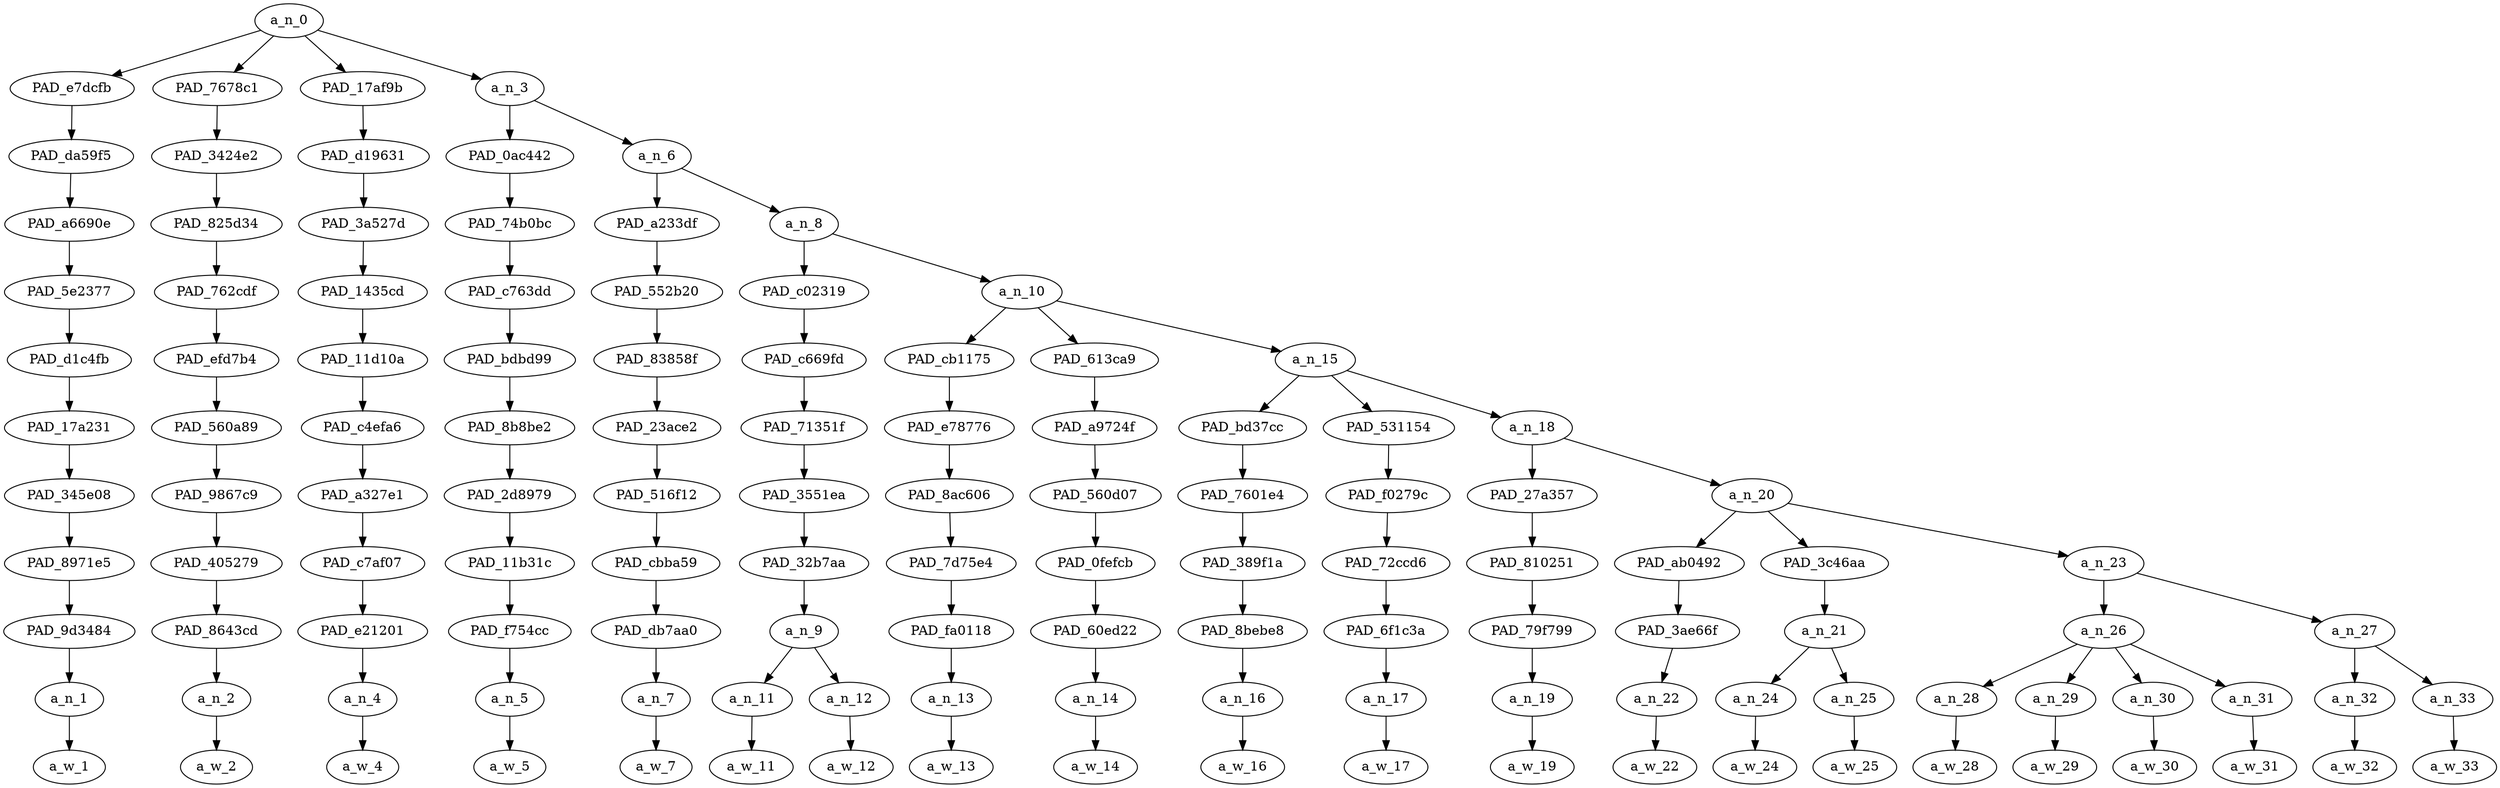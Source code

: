 strict digraph "" {
	a_n_0	[div_dir=1,
		index=0,
		level=11,
		pos="6.0639467592592595,11!",
		text_span="[0, 1, 2, 3, 4, 5, 6, 7, 8, 9, 10, 11, 12, 13, 14, 15, 16, 17, 18, 19, 20]",
		value=1.00000001];
	PAD_e7dcfb	[div_dir=-1,
		index=0,
		level=10,
		pos="0.0,10!",
		text_span="[0]",
		value=0.04497812];
	a_n_0 -> PAD_e7dcfb;
	PAD_7678c1	[div_dir=1,
		index=1,
		level=10,
		pos="1.0,10!",
		text_span="[1]",
		value=0.03253539];
	a_n_0 -> PAD_7678c1;
	PAD_17af9b	[div_dir=-1,
		index=3,
		level=10,
		pos="20.0,10!",
		text_span="[20]",
		value=0.03178194];
	a_n_0 -> PAD_17af9b;
	a_n_3	[div_dir=1,
		index=2,
		level=10,
		pos="3.255787037037037,10!",
		text_span="[2, 3, 4, 5, 6, 7, 8, 9, 10, 11, 12, 13, 14, 15, 16, 17, 18, 19]",
		value=0.89045564];
	a_n_0 -> a_n_3;
	PAD_da59f5	[div_dir=-1,
		index=0,
		level=9,
		pos="0.0,9!",
		text_span="[0]",
		value=0.04497812];
	PAD_e7dcfb -> PAD_da59f5;
	PAD_a6690e	[div_dir=-1,
		index=0,
		level=8,
		pos="0.0,8!",
		text_span="[0]",
		value=0.04497812];
	PAD_da59f5 -> PAD_a6690e;
	PAD_5e2377	[div_dir=-1,
		index=0,
		level=7,
		pos="0.0,7!",
		text_span="[0]",
		value=0.04497812];
	PAD_a6690e -> PAD_5e2377;
	PAD_d1c4fb	[div_dir=-1,
		index=0,
		level=6,
		pos="0.0,6!",
		text_span="[0]",
		value=0.04497812];
	PAD_5e2377 -> PAD_d1c4fb;
	PAD_17a231	[div_dir=-1,
		index=0,
		level=5,
		pos="0.0,5!",
		text_span="[0]",
		value=0.04497812];
	PAD_d1c4fb -> PAD_17a231;
	PAD_345e08	[div_dir=-1,
		index=0,
		level=4,
		pos="0.0,4!",
		text_span="[0]",
		value=0.04497812];
	PAD_17a231 -> PAD_345e08;
	PAD_8971e5	[div_dir=-1,
		index=0,
		level=3,
		pos="0.0,3!",
		text_span="[0]",
		value=0.04497812];
	PAD_345e08 -> PAD_8971e5;
	PAD_9d3484	[div_dir=-1,
		index=0,
		level=2,
		pos="0.0,2!",
		text_span="[0]",
		value=0.04497812];
	PAD_8971e5 -> PAD_9d3484;
	a_n_1	[div_dir=-1,
		index=0,
		level=1,
		pos="0.0,1!",
		text_span="[0]",
		value=0.04497812];
	PAD_9d3484 -> a_n_1;
	a_w_1	[div_dir=0,
		index=0,
		level=0,
		pos="0,0!",
		text_span="[0]",
		value=gee];
	a_n_1 -> a_w_1;
	PAD_3424e2	[div_dir=1,
		index=1,
		level=9,
		pos="1.0,9!",
		text_span="[1]",
		value=0.03253539];
	PAD_7678c1 -> PAD_3424e2;
	PAD_825d34	[div_dir=1,
		index=1,
		level=8,
		pos="1.0,8!",
		text_span="[1]",
		value=0.03253539];
	PAD_3424e2 -> PAD_825d34;
	PAD_762cdf	[div_dir=1,
		index=1,
		level=7,
		pos="1.0,7!",
		text_span="[1]",
		value=0.03253539];
	PAD_825d34 -> PAD_762cdf;
	PAD_efd7b4	[div_dir=1,
		index=1,
		level=6,
		pos="1.0,6!",
		text_span="[1]",
		value=0.03253539];
	PAD_762cdf -> PAD_efd7b4;
	PAD_560a89	[div_dir=1,
		index=1,
		level=5,
		pos="1.0,5!",
		text_span="[1]",
		value=0.03253539];
	PAD_efd7b4 -> PAD_560a89;
	PAD_9867c9	[div_dir=1,
		index=1,
		level=4,
		pos="1.0,4!",
		text_span="[1]",
		value=0.03253539];
	PAD_560a89 -> PAD_9867c9;
	PAD_405279	[div_dir=1,
		index=1,
		level=3,
		pos="1.0,3!",
		text_span="[1]",
		value=0.03253539];
	PAD_9867c9 -> PAD_405279;
	PAD_8643cd	[div_dir=1,
		index=1,
		level=2,
		pos="1.0,2!",
		text_span="[1]",
		value=0.03253539];
	PAD_405279 -> PAD_8643cd;
	a_n_2	[div_dir=1,
		index=1,
		level=1,
		pos="1.0,1!",
		text_span="[1]",
		value=0.03253539];
	PAD_8643cd -> a_n_2;
	a_w_2	[div_dir=0,
		index=1,
		level=0,
		pos="1,0!",
		text_span="[1]",
		value=i];
	a_n_2 -> a_w_2;
	PAD_d19631	[div_dir=-1,
		index=4,
		level=9,
		pos="20.0,9!",
		text_span="[20]",
		value=0.03178194];
	PAD_17af9b -> PAD_d19631;
	PAD_3a527d	[div_dir=-1,
		index=5,
		level=8,
		pos="20.0,8!",
		text_span="[20]",
		value=0.03178194];
	PAD_d19631 -> PAD_3a527d;
	PAD_1435cd	[div_dir=-1,
		index=6,
		level=7,
		pos="20.0,7!",
		text_span="[20]",
		value=0.03178194];
	PAD_3a527d -> PAD_1435cd;
	PAD_11d10a	[div_dir=-1,
		index=8,
		level=6,
		pos="20.0,6!",
		text_span="[20]",
		value=0.03178194];
	PAD_1435cd -> PAD_11d10a;
	PAD_c4efa6	[div_dir=-1,
		index=10,
		level=5,
		pos="20.0,5!",
		text_span="[20]",
		value=0.03178194];
	PAD_11d10a -> PAD_c4efa6;
	PAD_a327e1	[div_dir=-1,
		index=11,
		level=4,
		pos="20.0,4!",
		text_span="[20]",
		value=0.03178194];
	PAD_c4efa6 -> PAD_a327e1;
	PAD_c7af07	[div_dir=-1,
		index=13,
		level=3,
		pos="20.0,3!",
		text_span="[20]",
		value=0.03178194];
	PAD_a327e1 -> PAD_c7af07;
	PAD_e21201	[div_dir=-1,
		index=14,
		level=2,
		pos="20.0,2!",
		text_span="[20]",
		value=0.03178194];
	PAD_c7af07 -> PAD_e21201;
	a_n_4	[div_dir=-1,
		index=20,
		level=1,
		pos="20.0,1!",
		text_span="[20]",
		value=0.03178194];
	PAD_e21201 -> a_n_4;
	a_w_4	[div_dir=0,
		index=20,
		level=0,
		pos="20,0!",
		text_span="[20]",
		value=🤔];
	a_n_4 -> a_w_4;
	PAD_0ac442	[div_dir=-1,
		index=2,
		level=9,
		pos="2.0,9!",
		text_span="[2]",
		value=0.03557668];
	a_n_3 -> PAD_0ac442;
	a_n_6	[div_dir=1,
		index=3,
		level=9,
		pos="4.511574074074074,9!",
		text_span="[3, 4, 5, 6, 7, 8, 9, 10, 11, 12, 13, 14, 15, 16, 17, 18, 19]",
		value=0.85458298];
	a_n_3 -> a_n_6;
	PAD_74b0bc	[div_dir=-1,
		index=2,
		level=8,
		pos="2.0,8!",
		text_span="[2]",
		value=0.03557668];
	PAD_0ac442 -> PAD_74b0bc;
	PAD_c763dd	[div_dir=-1,
		index=2,
		level=7,
		pos="2.0,7!",
		text_span="[2]",
		value=0.03557668];
	PAD_74b0bc -> PAD_c763dd;
	PAD_bdbd99	[div_dir=-1,
		index=2,
		level=6,
		pos="2.0,6!",
		text_span="[2]",
		value=0.03557668];
	PAD_c763dd -> PAD_bdbd99;
	PAD_8b8be2	[div_dir=-1,
		index=2,
		level=5,
		pos="2.0,5!",
		text_span="[2]",
		value=0.03557668];
	PAD_bdbd99 -> PAD_8b8be2;
	PAD_2d8979	[div_dir=-1,
		index=2,
		level=4,
		pos="2.0,4!",
		text_span="[2]",
		value=0.03557668];
	PAD_8b8be2 -> PAD_2d8979;
	PAD_11b31c	[div_dir=-1,
		index=2,
		level=3,
		pos="2.0,3!",
		text_span="[2]",
		value=0.03557668];
	PAD_2d8979 -> PAD_11b31c;
	PAD_f754cc	[div_dir=-1,
		index=2,
		level=2,
		pos="2.0,2!",
		text_span="[2]",
		value=0.03557668];
	PAD_11b31c -> PAD_f754cc;
	a_n_5	[div_dir=-1,
		index=2,
		level=1,
		pos="2.0,1!",
		text_span="[2]",
		value=0.03557668];
	PAD_f754cc -> a_n_5;
	a_w_5	[div_dir=0,
		index=2,
		level=0,
		pos="2,0!",
		text_span="[2]",
		value=wonder];
	a_n_5 -> a_w_5;
	PAD_a233df	[div_dir=-1,
		index=3,
		level=8,
		pos="3.0,8!",
		text_span="[3]",
		value=0.03336573];
	a_n_6 -> PAD_a233df;
	a_n_8	[div_dir=1,
		index=4,
		level=8,
		pos="6.023148148148149,8!",
		text_span="[4, 5, 6, 7, 8, 9, 10, 11, 12, 13, 14, 15, 16, 17, 18, 19]",
		value=0.82085277];
	a_n_6 -> a_n_8;
	PAD_552b20	[div_dir=-1,
		index=3,
		level=7,
		pos="3.0,7!",
		text_span="[3]",
		value=0.03336573];
	PAD_a233df -> PAD_552b20;
	PAD_83858f	[div_dir=-1,
		index=3,
		level=6,
		pos="3.0,6!",
		text_span="[3]",
		value=0.03336573];
	PAD_552b20 -> PAD_83858f;
	PAD_23ace2	[div_dir=-1,
		index=3,
		level=5,
		pos="3.0,5!",
		text_span="[3]",
		value=0.03336573];
	PAD_83858f -> PAD_23ace2;
	PAD_516f12	[div_dir=-1,
		index=3,
		level=4,
		pos="3.0,4!",
		text_span="[3]",
		value=0.03336573];
	PAD_23ace2 -> PAD_516f12;
	PAD_cbba59	[div_dir=-1,
		index=3,
		level=3,
		pos="3.0,3!",
		text_span="[3]",
		value=0.03336573];
	PAD_516f12 -> PAD_cbba59;
	PAD_db7aa0	[div_dir=-1,
		index=3,
		level=2,
		pos="3.0,2!",
		text_span="[3]",
		value=0.03336573];
	PAD_cbba59 -> PAD_db7aa0;
	a_n_7	[div_dir=-1,
		index=3,
		level=1,
		pos="3.0,1!",
		text_span="[3]",
		value=0.03336573];
	PAD_db7aa0 -> a_n_7;
	a_w_7	[div_dir=0,
		index=3,
		level=0,
		pos="3,0!",
		text_span="[3]",
		value=why];
	a_n_7 -> a_w_7;
	PAD_c02319	[div_dir=1,
		index=4,
		level=7,
		pos="4.5,7!",
		text_span="[4, 5]",
		value=0.23959858];
	a_n_8 -> PAD_c02319;
	a_n_10	[div_dir=1,
		index=5,
		level=7,
		pos="7.546296296296297,7!",
		text_span="[6, 7, 8, 9, 10, 11, 12, 13, 14, 15, 16, 17, 18, 19]",
		value=0.58084240];
	a_n_8 -> a_n_10;
	PAD_c669fd	[div_dir=1,
		index=4,
		level=6,
		pos="4.5,6!",
		text_span="[4, 5]",
		value=0.23959858];
	PAD_c02319 -> PAD_c669fd;
	PAD_71351f	[div_dir=1,
		index=4,
		level=5,
		pos="4.5,5!",
		text_span="[4, 5]",
		value=0.23959858];
	PAD_c669fd -> PAD_71351f;
	PAD_3551ea	[div_dir=1,
		index=4,
		level=4,
		pos="4.5,4!",
		text_span="[4, 5]",
		value=0.23959858];
	PAD_71351f -> PAD_3551ea;
	PAD_32b7aa	[div_dir=1,
		index=4,
		level=3,
		pos="4.5,3!",
		text_span="[4, 5]",
		value=0.23959858];
	PAD_3551ea -> PAD_32b7aa;
	a_n_9	[div_dir=1,
		index=4,
		level=2,
		pos="4.5,2!",
		text_span="[4, 5]",
		value=0.23959858];
	PAD_32b7aa -> a_n_9;
	a_n_11	[div_dir=1,
		index=4,
		level=1,
		pos="4.0,1!",
		text_span="[4]",
		value=0.06665444];
	a_n_9 -> a_n_11;
	a_n_12	[div_dir=1,
		index=5,
		level=1,
		pos="5.0,1!",
		text_span="[5]",
		value=0.17272928];
	a_n_9 -> a_n_12;
	a_w_11	[div_dir=0,
		index=4,
		level=0,
		pos="4,0!",
		text_span="[4]",
		value=anita];
	a_n_11 -> a_w_11;
	a_w_12	[div_dir=0,
		index=5,
		level=0,
		pos="5,0!",
		text_span="[5]",
		value=sarkeesian];
	a_n_12 -> a_w_12;
	PAD_cb1175	[div_dir=-1,
		index=5,
		level=6,
		pos="6.0,6!",
		text_span="[6]",
		value=0.02757474];
	a_n_10 -> PAD_cb1175;
	PAD_613ca9	[div_dir=1,
		index=6,
		level=6,
		pos="7.0,6!",
		text_span="[7]",
		value=0.02047490];
	a_n_10 -> PAD_613ca9;
	a_n_15	[div_dir=1,
		index=7,
		level=6,
		pos="9.63888888888889,6!",
		text_span="[8, 9, 10, 11, 12, 13, 14, 15, 16, 17, 18, 19]",
		value=0.53244001];
	a_n_10 -> a_n_15;
	PAD_e78776	[div_dir=-1,
		index=5,
		level=5,
		pos="6.0,5!",
		text_span="[6]",
		value=0.02757474];
	PAD_cb1175 -> PAD_e78776;
	PAD_8ac606	[div_dir=-1,
		index=5,
		level=4,
		pos="6.0,4!",
		text_span="[6]",
		value=0.02757474];
	PAD_e78776 -> PAD_8ac606;
	PAD_7d75e4	[div_dir=-1,
		index=5,
		level=3,
		pos="6.0,3!",
		text_span="[6]",
		value=0.02757474];
	PAD_8ac606 -> PAD_7d75e4;
	PAD_fa0118	[div_dir=-1,
		index=5,
		level=2,
		pos="6.0,2!",
		text_span="[6]",
		value=0.02757474];
	PAD_7d75e4 -> PAD_fa0118;
	a_n_13	[div_dir=-1,
		index=6,
		level=1,
		pos="6.0,1!",
		text_span="[6]",
		value=0.02757474];
	PAD_fa0118 -> a_n_13;
	a_w_13	[div_dir=0,
		index=6,
		level=0,
		pos="6,0!",
		text_span="[6]",
		value=is];
	a_n_13 -> a_w_13;
	PAD_a9724f	[div_dir=1,
		index=6,
		level=5,
		pos="7.0,5!",
		text_span="[7]",
		value=0.02047490];
	PAD_613ca9 -> PAD_a9724f;
	PAD_560d07	[div_dir=1,
		index=6,
		level=4,
		pos="7.0,4!",
		text_span="[7]",
		value=0.02047490];
	PAD_a9724f -> PAD_560d07;
	PAD_0fefcb	[div_dir=1,
		index=6,
		level=3,
		pos="7.0,3!",
		text_span="[7]",
		value=0.02047490];
	PAD_560d07 -> PAD_0fefcb;
	PAD_60ed22	[div_dir=1,
		index=6,
		level=2,
		pos="7.0,2!",
		text_span="[7]",
		value=0.02047490];
	PAD_0fefcb -> PAD_60ed22;
	a_n_14	[div_dir=1,
		index=7,
		level=1,
		pos="7.0,1!",
		text_span="[7]",
		value=0.02047490];
	PAD_60ed22 -> a_n_14;
	a_w_14	[div_dir=0,
		index=7,
		level=0,
		pos="7,0!",
		text_span="[7]",
		value=not];
	a_n_14 -> a_w_14;
	PAD_bd37cc	[div_dir=1,
		index=7,
		level=5,
		pos="8.0,5!",
		text_span="[8]",
		value=0.02723132];
	a_n_15 -> PAD_bd37cc;
	PAD_531154	[div_dir=1,
		index=8,
		level=5,
		pos="9.0,5!",
		text_span="[9]",
		value=0.02104674];
	a_n_15 -> PAD_531154;
	a_n_18	[div_dir=1,
		index=9,
		level=5,
		pos="11.916666666666668,5!",
		text_span="[10, 11, 12, 13, 14, 15, 16, 17, 18, 19]",
		value=0.48379484];
	a_n_15 -> a_n_18;
	PAD_7601e4	[div_dir=1,
		index=7,
		level=4,
		pos="8.0,4!",
		text_span="[8]",
		value=0.02723132];
	PAD_bd37cc -> PAD_7601e4;
	PAD_389f1a	[div_dir=1,
		index=7,
		level=3,
		pos="8.0,3!",
		text_span="[8]",
		value=0.02723132];
	PAD_7601e4 -> PAD_389f1a;
	PAD_8bebe8	[div_dir=1,
		index=7,
		level=2,
		pos="8.0,2!",
		text_span="[8]",
		value=0.02723132];
	PAD_389f1a -> PAD_8bebe8;
	a_n_16	[div_dir=1,
		index=8,
		level=1,
		pos="8.0,1!",
		text_span="[8]",
		value=0.02723132];
	PAD_8bebe8 -> a_n_16;
	a_w_16	[div_dir=0,
		index=8,
		level=0,
		pos="8,0!",
		text_span="[8]",
		value=speaking];
	a_n_16 -> a_w_16;
	PAD_f0279c	[div_dir=1,
		index=8,
		level=4,
		pos="9.0,4!",
		text_span="[9]",
		value=0.02104674];
	PAD_531154 -> PAD_f0279c;
	PAD_72ccd6	[div_dir=1,
		index=8,
		level=3,
		pos="9.0,3!",
		text_span="[9]",
		value=0.02104674];
	PAD_f0279c -> PAD_72ccd6;
	PAD_6f1c3a	[div_dir=1,
		index=8,
		level=2,
		pos="9.0,2!",
		text_span="[9]",
		value=0.02104674];
	PAD_72ccd6 -> PAD_6f1c3a;
	a_n_17	[div_dir=1,
		index=9,
		level=1,
		pos="9.0,1!",
		text_span="[9]",
		value=0.02104674];
	PAD_6f1c3a -> a_n_17;
	a_w_17	[div_dir=0,
		index=9,
		level=0,
		pos="9,0!",
		text_span="[9]",
		value=out];
	a_n_17 -> a_w_17;
	PAD_27a357	[div_dir=1,
		index=9,
		level=4,
		pos="10.0,4!",
		text_span="[10]",
		value=0.02524998];
	a_n_18 -> PAD_27a357;
	a_n_20	[div_dir=1,
		index=10,
		level=4,
		pos="13.833333333333334,4!",
		text_span="[11, 12, 13, 14, 15, 16, 17, 18, 19]",
		value=0.45816825];
	a_n_18 -> a_n_20;
	PAD_810251	[div_dir=1,
		index=9,
		level=3,
		pos="10.0,3!",
		text_span="[10]",
		value=0.02524998];
	PAD_27a357 -> PAD_810251;
	PAD_79f799	[div_dir=1,
		index=9,
		level=2,
		pos="10.0,2!",
		text_span="[10]",
		value=0.02524998];
	PAD_810251 -> PAD_79f799;
	a_n_19	[div_dir=1,
		index=10,
		level=1,
		pos="10.0,1!",
		text_span="[10]",
		value=0.02524998];
	PAD_79f799 -> a_n_19;
	a_w_19	[div_dir=0,
		index=10,
		level=0,
		pos="10,0!",
		text_span="[10]",
		value=about];
	a_n_19 -> a_w_19;
	PAD_ab0492	[div_dir=-1,
		index=11,
		level=3,
		pos="13.0,3!",
		text_span="[13]",
		value=0.02444845];
	a_n_20 -> PAD_ab0492;
	PAD_3c46aa	[div_dir=1,
		index=10,
		level=3,
		pos="11.5,3!",
		text_span="[11, 12]",
		value=0.12677534];
	a_n_20 -> PAD_3c46aa;
	a_n_23	[div_dir=1,
		index=12,
		level=3,
		pos="17.0,3!",
		text_span="[14, 15, 16, 17, 18, 19]",
		value=0.30655414];
	a_n_20 -> a_n_23;
	PAD_3ae66f	[div_dir=-1,
		index=11,
		level=2,
		pos="13.0,2!",
		text_span="[13]",
		value=0.02444845];
	PAD_ab0492 -> PAD_3ae66f;
	a_n_22	[div_dir=-1,
		index=13,
		level=1,
		pos="13.0,1!",
		text_span="[13]",
		value=0.02444845];
	PAD_3ae66f -> a_n_22;
	a_w_22	[div_dir=0,
		index=13,
		level=0,
		pos="13,0!",
		text_span="[13]",
		value=or];
	a_n_22 -> a_w_22;
	a_n_21	[div_dir=1,
		index=10,
		level=2,
		pos="11.5,2!",
		text_span="[11, 12]",
		value=0.12677534];
	PAD_3c46aa -> a_n_21;
	a_n_24	[div_dir=1,
		index=11,
		level=1,
		pos="11.0,1!",
		text_span="[11]",
		value=0.04602871];
	a_n_21 -> a_n_24;
	a_n_25	[div_dir=1,
		index=12,
		level=1,
		pos="12.0,1!",
		text_span="[12]",
		value=0.08051457];
	a_n_21 -> a_n_25;
	a_w_24	[div_dir=0,
		index=11,
		level=0,
		pos="11,0!",
		text_span="[11]",
		value=harvey];
	a_n_24 -> a_w_24;
	a_w_25	[div_dir=0,
		index=12,
		level=0,
		pos="12,0!",
		text_span="[12]",
		value=weinstein];
	a_n_25 -> a_w_25;
	a_n_26	[div_dir=1,
		index=12,
		level=2,
		pos="15.5,2!",
		text_span="[14, 15, 16, 17]",
		value=0.22757023];
	a_n_23 -> a_n_26;
	a_n_27	[div_dir=1,
		index=13,
		level=2,
		pos="18.5,2!",
		text_span="[18, 19]",
		value=0.07861850];
	a_n_23 -> a_n_27;
	a_n_28	[div_dir=1,
		index=14,
		level=1,
		pos="14.0,1!",
		text_span="[14]",
		value=0.04721337];
	a_n_26 -> a_n_28;
	a_n_29	[div_dir=1,
		index=15,
		level=1,
		pos="15.0,1!",
		text_span="[15]",
		value=0.08319608];
	a_n_26 -> a_n_29;
	a_n_30	[div_dir=1,
		index=16,
		level=1,
		pos="16.0,1!",
		text_span="[16]",
		value=0.04912073];
	a_n_26 -> a_n_30;
	a_n_31	[div_dir=1,
		index=17,
		level=1,
		pos="17.0,1!",
		text_span="[17]",
		value=0.04780229];
	a_n_26 -> a_n_31;
	a_w_28	[div_dir=0,
		index=14,
		level=0,
		pos="14,0!",
		text_span="[14]",
		value=andy];
	a_n_28 -> a_w_28;
	a_w_29	[div_dir=0,
		index=15,
		level=0,
		pos="15,0!",
		text_span="[15]",
		value=signore];
	a_n_29 -> a_w_29;
	a_w_30	[div_dir=0,
		index=16,
		level=0,
		pos="16,0!",
		text_span="[16]",
		value=sexual];
	a_n_30 -> a_w_30;
	a_w_31	[div_dir=0,
		index=17,
		level=0,
		pos="17,0!",
		text_span="[17]",
		value=harassment];
	a_n_31 -> a_w_31;
	a_n_32	[div_dir=1,
		index=18,
		level=1,
		pos="18.0,1!",
		text_span="[18]",
		value=0.02678667];
	a_n_27 -> a_n_32;
	a_n_33	[div_dir=1,
		index=19,
		level=1,
		pos="19.0,1!",
		text_span="[19]",
		value=0.05152635];
	a_n_27 -> a_n_33;
	a_w_32	[div_dir=0,
		index=18,
		level=0,
		pos="18,0!",
		text_span="[18]",
		value=on];
	a_n_32 -> a_w_32;
	a_w_33	[div_dir=0,
		index=19,
		level=0,
		pos="19,0!",
		text_span="[19]",
		value=women];
	a_n_33 -> a_w_33;
}
